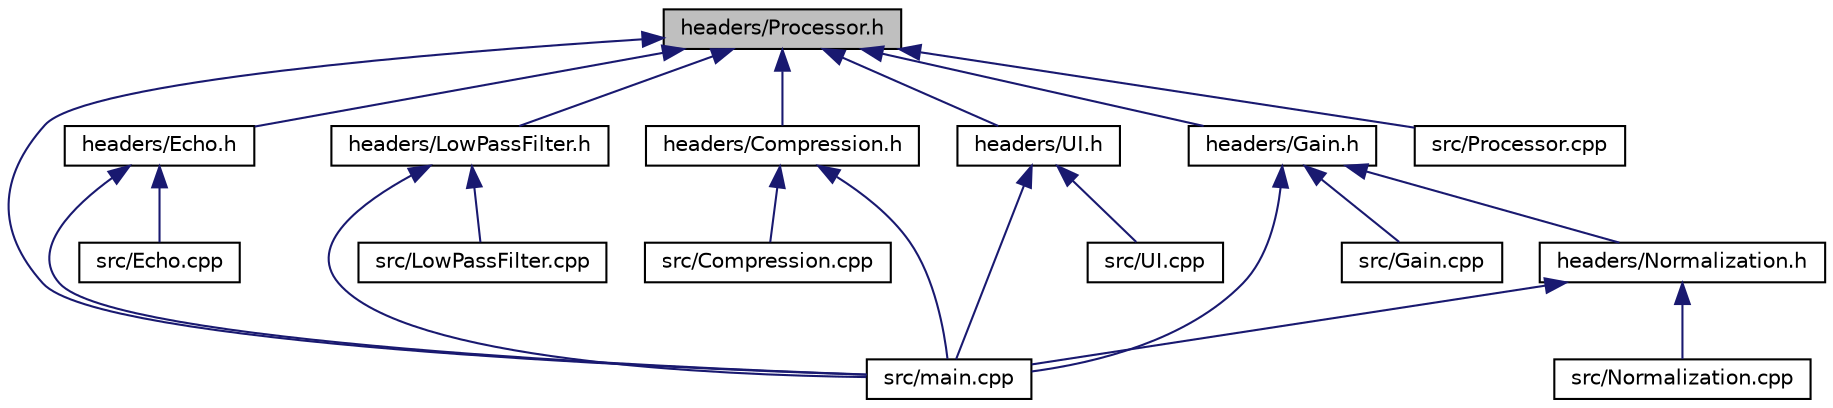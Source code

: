 digraph "headers/Processor.h"
{
 // LATEX_PDF_SIZE
  edge [fontname="Helvetica",fontsize="10",labelfontname="Helvetica",labelfontsize="10"];
  node [fontname="Helvetica",fontsize="10",shape=record];
  Node1 [label="headers/Processor.h",height=0.2,width=0.4,color="black", fillcolor="grey75", style="filled", fontcolor="black",tooltip=" "];
  Node1 -> Node2 [dir="back",color="midnightblue",fontsize="10",style="solid"];
  Node2 [label="headers/Compression.h",height=0.2,width=0.4,color="black", fillcolor="white", style="filled",URL="$db/d9c/Compression_8h.html",tooltip=" "];
  Node2 -> Node3 [dir="back",color="midnightblue",fontsize="10",style="solid"];
  Node3 [label="src/Compression.cpp",height=0.2,width=0.4,color="black", fillcolor="white", style="filled",URL="$d9/d6b/Compression_8cpp.html",tooltip=" "];
  Node2 -> Node4 [dir="back",color="midnightblue",fontsize="10",style="solid"];
  Node4 [label="src/main.cpp",height=0.2,width=0.4,color="black", fillcolor="white", style="filled",URL="$df/d0a/main_8cpp.html",tooltip=" "];
  Node1 -> Node5 [dir="back",color="midnightblue",fontsize="10",style="solid"];
  Node5 [label="headers/Echo.h",height=0.2,width=0.4,color="black", fillcolor="white", style="filled",URL="$d8/dd9/Echo_8h.html",tooltip=" "];
  Node5 -> Node6 [dir="back",color="midnightblue",fontsize="10",style="solid"];
  Node6 [label="src/Echo.cpp",height=0.2,width=0.4,color="black", fillcolor="white", style="filled",URL="$d8/d64/Echo_8cpp.html",tooltip=" "];
  Node5 -> Node4 [dir="back",color="midnightblue",fontsize="10",style="solid"];
  Node1 -> Node7 [dir="back",color="midnightblue",fontsize="10",style="solid"];
  Node7 [label="headers/Gain.h",height=0.2,width=0.4,color="black", fillcolor="white", style="filled",URL="$dc/d03/Gain_8h.html",tooltip=" "];
  Node7 -> Node8 [dir="back",color="midnightblue",fontsize="10",style="solid"];
  Node8 [label="src/Gain.cpp",height=0.2,width=0.4,color="black", fillcolor="white", style="filled",URL="$d7/dae/Gain_8cpp.html",tooltip=" "];
  Node7 -> Node9 [dir="back",color="midnightblue",fontsize="10",style="solid"];
  Node9 [label="headers/Normalization.h",height=0.2,width=0.4,color="black", fillcolor="white", style="filled",URL="$d9/dd9/Normalization_8h.html",tooltip=" "];
  Node9 -> Node4 [dir="back",color="midnightblue",fontsize="10",style="solid"];
  Node9 -> Node10 [dir="back",color="midnightblue",fontsize="10",style="solid"];
  Node10 [label="src/Normalization.cpp",height=0.2,width=0.4,color="black", fillcolor="white", style="filled",URL="$d4/de1/Normalization_8cpp.html",tooltip=" "];
  Node7 -> Node4 [dir="back",color="midnightblue",fontsize="10",style="solid"];
  Node1 -> Node11 [dir="back",color="midnightblue",fontsize="10",style="solid"];
  Node11 [label="headers/LowPassFilter.h",height=0.2,width=0.4,color="black", fillcolor="white", style="filled",URL="$df/d02/LowPassFilter_8h.html",tooltip=" "];
  Node11 -> Node12 [dir="back",color="midnightblue",fontsize="10",style="solid"];
  Node12 [label="src/LowPassFilter.cpp",height=0.2,width=0.4,color="black", fillcolor="white", style="filled",URL="$d6/d91/LowPassFilter_8cpp.html",tooltip=" "];
  Node11 -> Node4 [dir="back",color="midnightblue",fontsize="10",style="solid"];
  Node1 -> Node13 [dir="back",color="midnightblue",fontsize="10",style="solid"];
  Node13 [label="headers/UI.h",height=0.2,width=0.4,color="black", fillcolor="white", style="filled",URL="$d7/d23/UI_8h.html",tooltip=" "];
  Node13 -> Node4 [dir="back",color="midnightblue",fontsize="10",style="solid"];
  Node13 -> Node14 [dir="back",color="midnightblue",fontsize="10",style="solid"];
  Node14 [label="src/UI.cpp",height=0.2,width=0.4,color="black", fillcolor="white", style="filled",URL="$d6/d50/UI_8cpp.html",tooltip=" "];
  Node1 -> Node4 [dir="back",color="midnightblue",fontsize="10",style="solid"];
  Node1 -> Node15 [dir="back",color="midnightblue",fontsize="10",style="solid"];
  Node15 [label="src/Processor.cpp",height=0.2,width=0.4,color="black", fillcolor="white", style="filled",URL="$d6/d69/Processor_8cpp.html",tooltip=" "];
}
